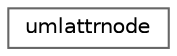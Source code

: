 digraph "Graphical Class Hierarchy"
{
 // LATEX_PDF_SIZE
  bgcolor="transparent";
  edge [fontname=Helvetica,fontsize=10,labelfontname=Helvetica,labelfontsize=10];
  node [fontname=Helvetica,fontsize=10,shape=box,height=0.2,width=0.4];
  rankdir="LR";
  Node0 [label="umlattrnode",height=0.2,width=0.4,color="grey40", fillcolor="white", style="filled",URL="$structumlattrnode.html",tooltip=" "];
}
